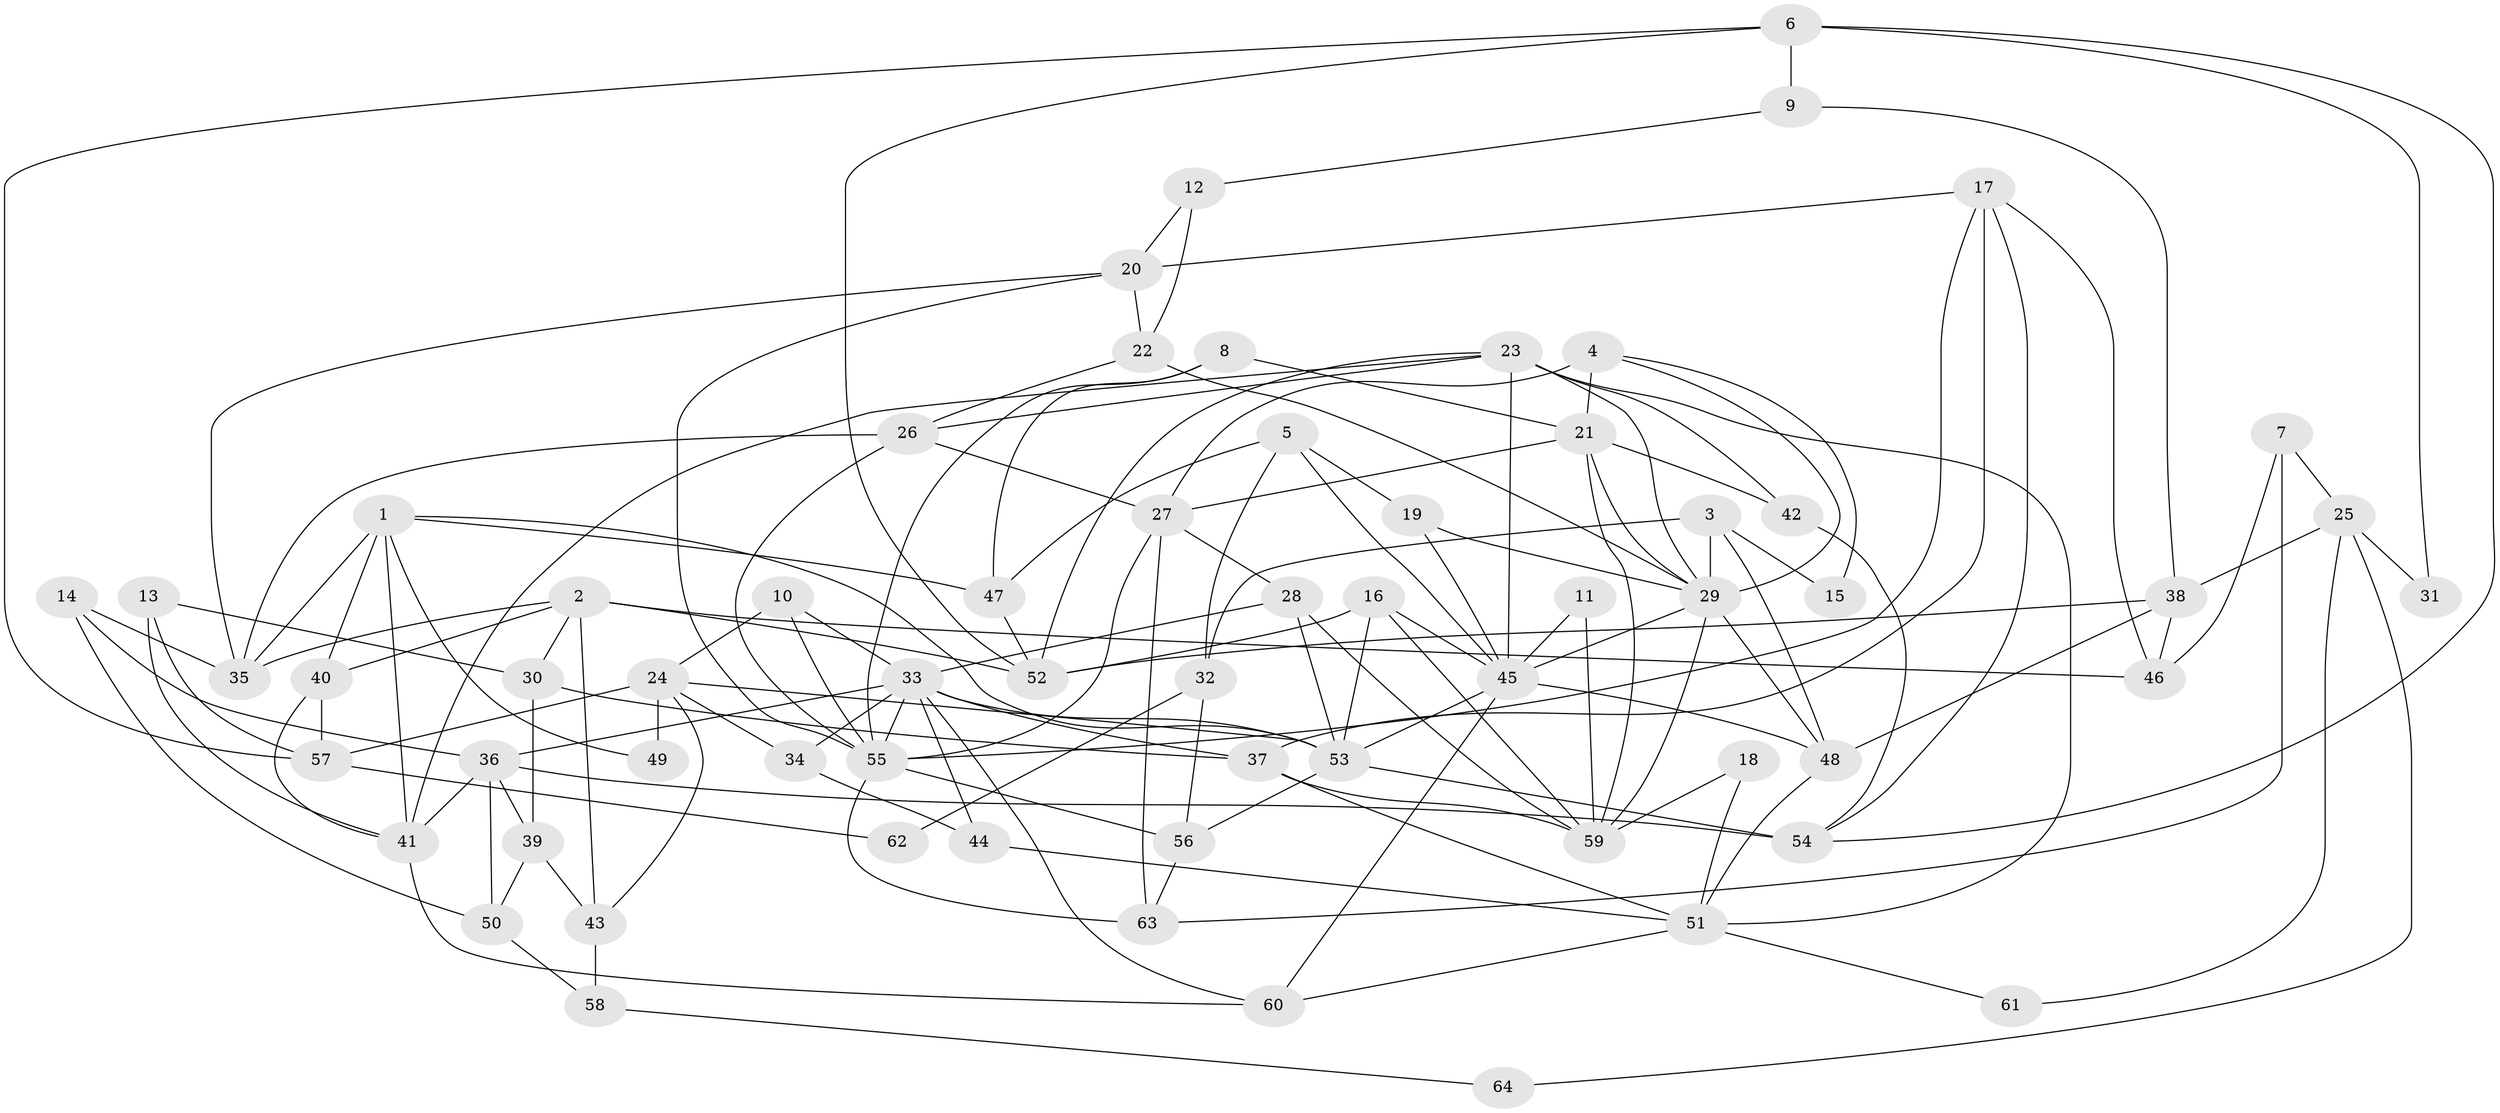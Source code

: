 // original degree distribution, {7: 0.06593406593406594, 2: 0.12087912087912088, 3: 0.34065934065934067, 4: 0.21978021978021978, 5: 0.16483516483516483, 6: 0.06593406593406594, 8: 0.02197802197802198}
// Generated by graph-tools (version 1.1) at 2025/37/03/04/25 23:37:01]
// undirected, 64 vertices, 144 edges
graph export_dot {
  node [color=gray90,style=filled];
  1;
  2;
  3;
  4;
  5;
  6;
  7;
  8;
  9;
  10;
  11;
  12;
  13;
  14;
  15;
  16;
  17;
  18;
  19;
  20;
  21;
  22;
  23;
  24;
  25;
  26;
  27;
  28;
  29;
  30;
  31;
  32;
  33;
  34;
  35;
  36;
  37;
  38;
  39;
  40;
  41;
  42;
  43;
  44;
  45;
  46;
  47;
  48;
  49;
  50;
  51;
  52;
  53;
  54;
  55;
  56;
  57;
  58;
  59;
  60;
  61;
  62;
  63;
  64;
  1 -- 35 [weight=2.0];
  1 -- 40 [weight=1.0];
  1 -- 41 [weight=1.0];
  1 -- 47 [weight=1.0];
  1 -- 49 [weight=1.0];
  1 -- 53 [weight=1.0];
  2 -- 30 [weight=1.0];
  2 -- 35 [weight=1.0];
  2 -- 40 [weight=1.0];
  2 -- 43 [weight=1.0];
  2 -- 46 [weight=1.0];
  2 -- 52 [weight=1.0];
  3 -- 15 [weight=1.0];
  3 -- 29 [weight=1.0];
  3 -- 32 [weight=1.0];
  3 -- 48 [weight=1.0];
  4 -- 15 [weight=1.0];
  4 -- 21 [weight=2.0];
  4 -- 27 [weight=1.0];
  4 -- 29 [weight=1.0];
  5 -- 19 [weight=1.0];
  5 -- 32 [weight=1.0];
  5 -- 45 [weight=1.0];
  5 -- 47 [weight=1.0];
  6 -- 9 [weight=1.0];
  6 -- 31 [weight=1.0];
  6 -- 52 [weight=1.0];
  6 -- 54 [weight=1.0];
  6 -- 57 [weight=1.0];
  7 -- 25 [weight=1.0];
  7 -- 46 [weight=1.0];
  7 -- 63 [weight=1.0];
  8 -- 21 [weight=1.0];
  8 -- 47 [weight=1.0];
  8 -- 55 [weight=1.0];
  9 -- 12 [weight=1.0];
  9 -- 38 [weight=1.0];
  10 -- 24 [weight=1.0];
  10 -- 33 [weight=1.0];
  10 -- 55 [weight=1.0];
  11 -- 45 [weight=1.0];
  11 -- 59 [weight=1.0];
  12 -- 20 [weight=1.0];
  12 -- 22 [weight=1.0];
  13 -- 30 [weight=1.0];
  13 -- 41 [weight=1.0];
  13 -- 57 [weight=1.0];
  14 -- 35 [weight=1.0];
  14 -- 36 [weight=1.0];
  14 -- 50 [weight=1.0];
  16 -- 45 [weight=1.0];
  16 -- 52 [weight=1.0];
  16 -- 53 [weight=1.0];
  16 -- 59 [weight=1.0];
  17 -- 20 [weight=1.0];
  17 -- 37 [weight=1.0];
  17 -- 46 [weight=1.0];
  17 -- 54 [weight=1.0];
  17 -- 55 [weight=1.0];
  18 -- 51 [weight=1.0];
  18 -- 59 [weight=1.0];
  19 -- 29 [weight=1.0];
  19 -- 45 [weight=1.0];
  20 -- 22 [weight=1.0];
  20 -- 35 [weight=1.0];
  20 -- 55 [weight=1.0];
  21 -- 27 [weight=1.0];
  21 -- 29 [weight=1.0];
  21 -- 42 [weight=1.0];
  21 -- 59 [weight=1.0];
  22 -- 26 [weight=1.0];
  22 -- 29 [weight=2.0];
  23 -- 26 [weight=1.0];
  23 -- 29 [weight=1.0];
  23 -- 41 [weight=1.0];
  23 -- 42 [weight=1.0];
  23 -- 45 [weight=1.0];
  23 -- 51 [weight=1.0];
  23 -- 52 [weight=1.0];
  24 -- 34 [weight=1.0];
  24 -- 43 [weight=1.0];
  24 -- 49 [weight=2.0];
  24 -- 53 [weight=1.0];
  24 -- 57 [weight=1.0];
  25 -- 31 [weight=1.0];
  25 -- 38 [weight=1.0];
  25 -- 61 [weight=1.0];
  25 -- 64 [weight=1.0];
  26 -- 27 [weight=1.0];
  26 -- 35 [weight=1.0];
  26 -- 55 [weight=1.0];
  27 -- 28 [weight=1.0];
  27 -- 55 [weight=1.0];
  27 -- 63 [weight=1.0];
  28 -- 33 [weight=1.0];
  28 -- 53 [weight=1.0];
  28 -- 59 [weight=1.0];
  29 -- 45 [weight=1.0];
  29 -- 48 [weight=1.0];
  29 -- 59 [weight=1.0];
  30 -- 37 [weight=1.0];
  30 -- 39 [weight=1.0];
  32 -- 56 [weight=1.0];
  32 -- 62 [weight=1.0];
  33 -- 34 [weight=1.0];
  33 -- 36 [weight=1.0];
  33 -- 37 [weight=1.0];
  33 -- 44 [weight=1.0];
  33 -- 53 [weight=2.0];
  33 -- 55 [weight=1.0];
  33 -- 60 [weight=1.0];
  34 -- 44 [weight=1.0];
  36 -- 39 [weight=1.0];
  36 -- 41 [weight=2.0];
  36 -- 50 [weight=1.0];
  36 -- 54 [weight=2.0];
  37 -- 51 [weight=1.0];
  37 -- 59 [weight=1.0];
  38 -- 46 [weight=1.0];
  38 -- 48 [weight=1.0];
  38 -- 52 [weight=1.0];
  39 -- 43 [weight=1.0];
  39 -- 50 [weight=1.0];
  40 -- 41 [weight=1.0];
  40 -- 57 [weight=1.0];
  41 -- 60 [weight=1.0];
  42 -- 54 [weight=1.0];
  43 -- 58 [weight=1.0];
  44 -- 51 [weight=1.0];
  45 -- 48 [weight=1.0];
  45 -- 53 [weight=1.0];
  45 -- 60 [weight=1.0];
  47 -- 52 [weight=1.0];
  48 -- 51 [weight=1.0];
  50 -- 58 [weight=1.0];
  51 -- 60 [weight=1.0];
  51 -- 61 [weight=1.0];
  53 -- 54 [weight=2.0];
  53 -- 56 [weight=1.0];
  55 -- 56 [weight=1.0];
  55 -- 63 [weight=1.0];
  56 -- 63 [weight=1.0];
  57 -- 62 [weight=2.0];
  58 -- 64 [weight=1.0];
}
